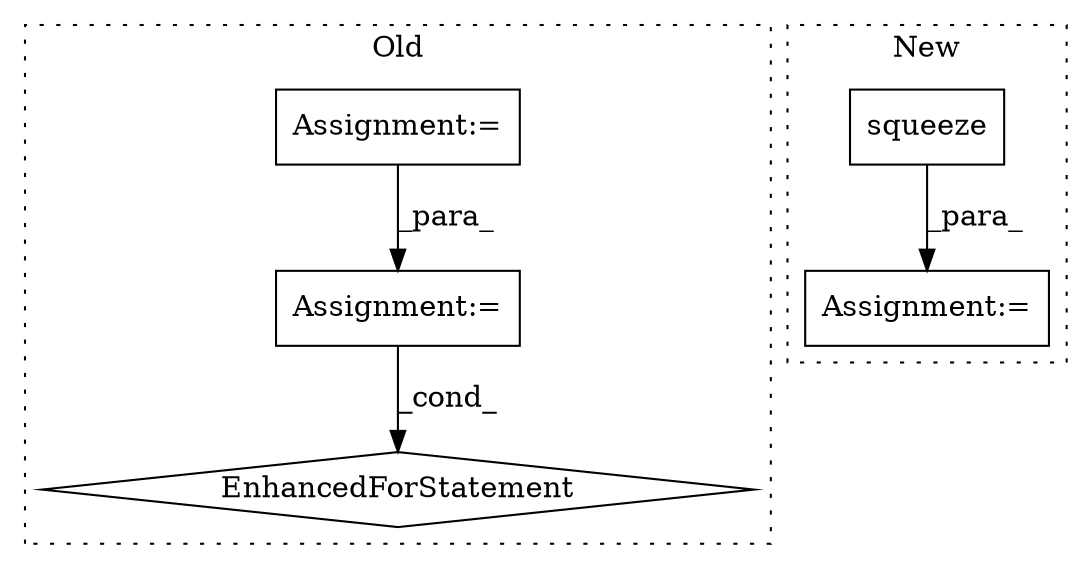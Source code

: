 digraph G {
subgraph cluster0 {
1 [label="EnhancedForStatement" a="70" s="1106,1196" l="53,2" shape="diamond"];
3 [label="Assignment:=" a="7" s="1106,1196" l="53,2" shape="box"];
5 [label="Assignment:=" a="7" s="863" l="1" shape="box"];
label = "Old";
style="dotted";
}
subgraph cluster1 {
2 [label="squeeze" a="32" s="1771,1802" l="8,1" shape="box"];
4 [label="Assignment:=" a="7" s="1764" l="1" shape="box"];
label = "New";
style="dotted";
}
2 -> 4 [label="_para_"];
3 -> 1 [label="_cond_"];
5 -> 3 [label="_para_"];
}